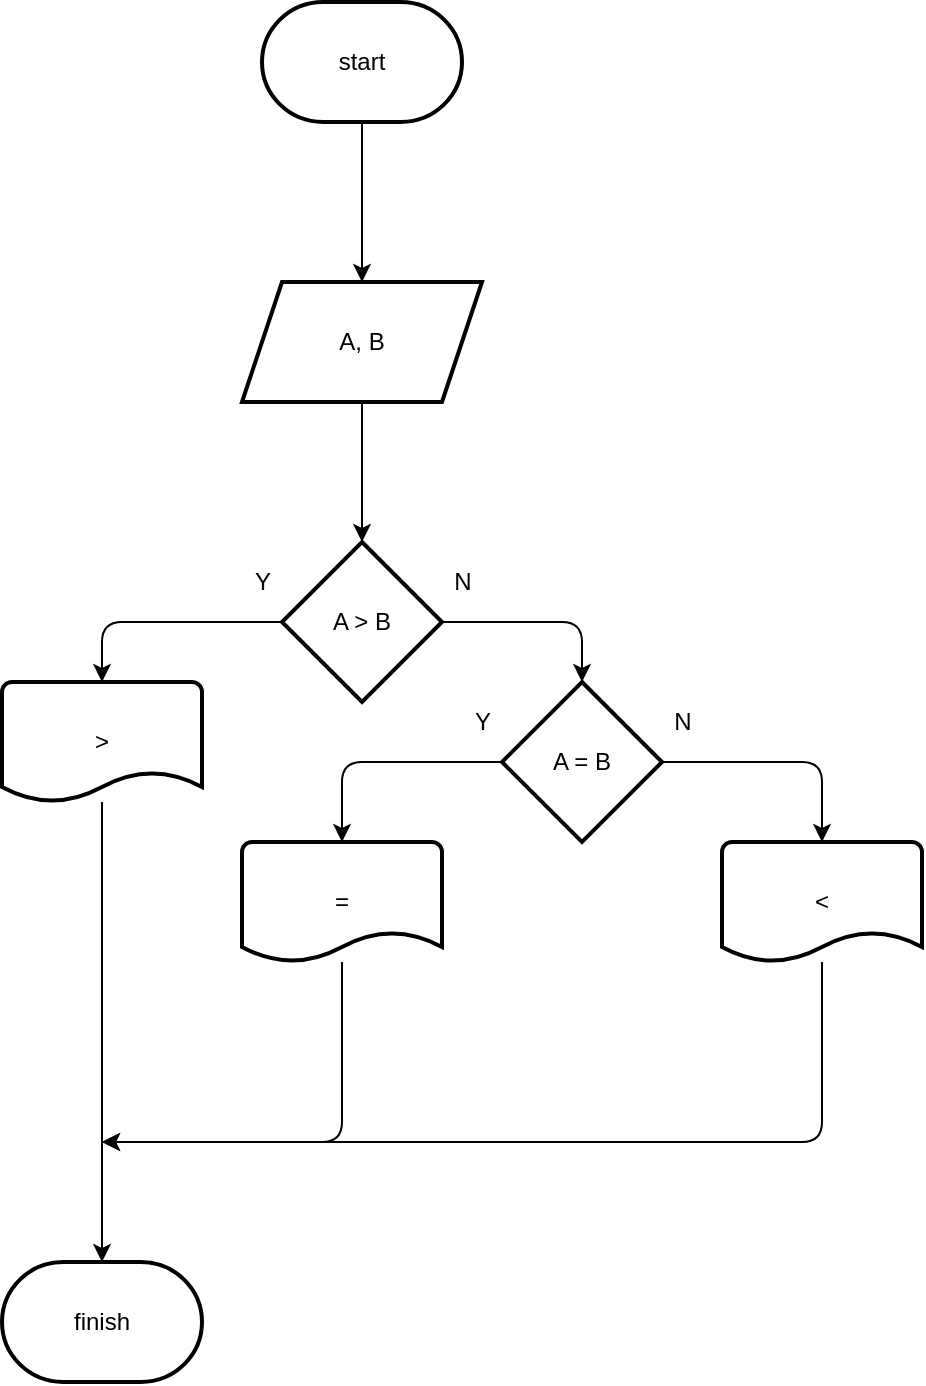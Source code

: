<mxfile>
    <diagram id="7OuLomaw-4Ll6Juzl4_r" name="Page-1">
        <mxGraphModel dx="1060" dy="491" grid="1" gridSize="10" guides="1" tooltips="1" connect="1" arrows="1" fold="1" page="1" pageScale="1" pageWidth="850" pageHeight="1100" math="0" shadow="0">
            <root>
                <mxCell id="0"/>
                <mxCell id="1" parent="0"/>
                <mxCell id="4" value="" style="edgeStyle=none;html=1;" edge="1" parent="1" source="2" target="3">
                    <mxGeometry relative="1" as="geometry"/>
                </mxCell>
                <mxCell id="2" value="start" style="strokeWidth=2;html=1;shape=mxgraph.flowchart.terminator;whiteSpace=wrap;" vertex="1" parent="1">
                    <mxGeometry x="280" y="20" width="100" height="60" as="geometry"/>
                </mxCell>
                <mxCell id="6" value="" style="edgeStyle=none;html=1;" edge="1" parent="1" source="3" target="5">
                    <mxGeometry relative="1" as="geometry"/>
                </mxCell>
                <mxCell id="3" value="A, B" style="shape=parallelogram;perimeter=parallelogramPerimeter;whiteSpace=wrap;html=1;fixedSize=1;strokeWidth=2;" vertex="1" parent="1">
                    <mxGeometry x="270" y="160" width="120" height="60" as="geometry"/>
                </mxCell>
                <mxCell id="7" style="edgeStyle=none;html=1;" edge="1" parent="1" source="5">
                    <mxGeometry relative="1" as="geometry">
                        <mxPoint x="200" y="360" as="targetPoint"/>
                        <Array as="points">
                            <mxPoint x="200" y="330"/>
                        </Array>
                    </mxGeometry>
                </mxCell>
                <mxCell id="8" style="edgeStyle=none;html=1;" edge="1" parent="1" source="5">
                    <mxGeometry relative="1" as="geometry">
                        <mxPoint x="440" y="360" as="targetPoint"/>
                        <Array as="points">
                            <mxPoint x="440" y="330"/>
                        </Array>
                    </mxGeometry>
                </mxCell>
                <mxCell id="5" value="A &amp;gt; B" style="rhombus;whiteSpace=wrap;html=1;strokeWidth=2;" vertex="1" parent="1">
                    <mxGeometry x="290" y="290" width="80" height="80" as="geometry"/>
                </mxCell>
                <mxCell id="9" value="Y" style="text;html=1;align=center;verticalAlign=middle;resizable=0;points=[];autosize=1;strokeColor=none;fillColor=none;" vertex="1" parent="1">
                    <mxGeometry x="270" y="300" width="20" height="20" as="geometry"/>
                </mxCell>
                <mxCell id="10" value="N" style="text;html=1;align=center;verticalAlign=middle;resizable=0;points=[];autosize=1;strokeColor=none;fillColor=none;" vertex="1" parent="1">
                    <mxGeometry x="370" y="300" width="20" height="20" as="geometry"/>
                </mxCell>
                <mxCell id="24" style="edgeStyle=none;html=1;" edge="1" parent="1" source="11" target="20">
                    <mxGeometry relative="1" as="geometry"/>
                </mxCell>
                <mxCell id="11" value="&amp;gt;" style="strokeWidth=2;html=1;shape=mxgraph.flowchart.document2;whiteSpace=wrap;size=0.25;" vertex="1" parent="1">
                    <mxGeometry x="150" y="360" width="100" height="60" as="geometry"/>
                </mxCell>
                <mxCell id="14" style="edgeStyle=none;html=1;" edge="1" parent="1" source="13">
                    <mxGeometry relative="1" as="geometry">
                        <mxPoint x="320" y="440" as="targetPoint"/>
                        <Array as="points">
                            <mxPoint x="320" y="400"/>
                        </Array>
                    </mxGeometry>
                </mxCell>
                <mxCell id="15" style="edgeStyle=none;html=1;" edge="1" parent="1" source="13">
                    <mxGeometry relative="1" as="geometry">
                        <mxPoint x="560" y="440" as="targetPoint"/>
                        <Array as="points">
                            <mxPoint x="560" y="400"/>
                        </Array>
                    </mxGeometry>
                </mxCell>
                <mxCell id="13" value="A = B" style="rhombus;whiteSpace=wrap;html=1;strokeWidth=2;" vertex="1" parent="1">
                    <mxGeometry x="400" y="360" width="80" height="80" as="geometry"/>
                </mxCell>
                <mxCell id="16" value="Y" style="text;html=1;align=center;verticalAlign=middle;resizable=0;points=[];autosize=1;strokeColor=none;fillColor=none;" vertex="1" parent="1">
                    <mxGeometry x="380" y="370" width="20" height="20" as="geometry"/>
                </mxCell>
                <mxCell id="17" value="N" style="text;html=1;align=center;verticalAlign=middle;resizable=0;points=[];autosize=1;strokeColor=none;fillColor=none;" vertex="1" parent="1">
                    <mxGeometry x="480" y="370" width="20" height="20" as="geometry"/>
                </mxCell>
                <mxCell id="25" style="edgeStyle=none;html=1;" edge="1" parent="1" source="18">
                    <mxGeometry relative="1" as="geometry">
                        <mxPoint x="200" y="590" as="targetPoint"/>
                        <Array as="points">
                            <mxPoint x="320" y="590"/>
                        </Array>
                    </mxGeometry>
                </mxCell>
                <mxCell id="18" value="=" style="strokeWidth=2;html=1;shape=mxgraph.flowchart.document2;whiteSpace=wrap;size=0.25;" vertex="1" parent="1">
                    <mxGeometry x="270" y="440" width="100" height="60" as="geometry"/>
                </mxCell>
                <mxCell id="26" style="edgeStyle=none;html=1;" edge="1" parent="1" source="19">
                    <mxGeometry relative="1" as="geometry">
                        <mxPoint x="200" y="590" as="targetPoint"/>
                        <Array as="points">
                            <mxPoint x="560" y="590"/>
                            <mxPoint x="510" y="590"/>
                        </Array>
                    </mxGeometry>
                </mxCell>
                <mxCell id="19" value="&amp;lt;" style="strokeWidth=2;html=1;shape=mxgraph.flowchart.document2;whiteSpace=wrap;size=0.25;" vertex="1" parent="1">
                    <mxGeometry x="510" y="440" width="100" height="60" as="geometry"/>
                </mxCell>
                <mxCell id="20" value="finish" style="strokeWidth=2;html=1;shape=mxgraph.flowchart.terminator;whiteSpace=wrap;" vertex="1" parent="1">
                    <mxGeometry x="150" y="650" width="100" height="60" as="geometry"/>
                </mxCell>
            </root>
        </mxGraphModel>
    </diagram>
</mxfile>